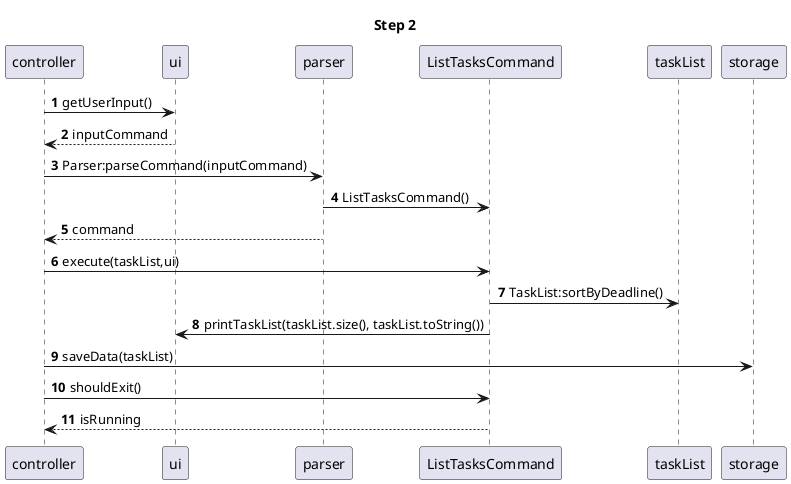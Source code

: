 @startuml
'https://plantuml.com/sequence-diagram

autonumber
title Step 2
controller -> ui:getUserInput()
controller <-- ui:inputCommand
controller -> parser:Parser:parseCommand(inputCommand)
parser -> ListTasksCommand:ListTasksCommand()
controller <-- parser:command
controller -> ListTasksCommand:execute(taskList,ui)
ListTasksCommand -> taskList:TaskList:sortByDeadline()
ListTasksCommand -> ui:printTaskList(taskList.size(), taskList.toString())
controller -> storage:saveData(taskList)
controller -> ListTasksCommand:shouldExit()
controller <-- ListTasksCommand:isRunning

@enduml